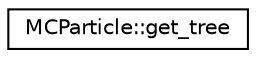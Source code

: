 digraph "Graphical Class Hierarchy"
{
 // LATEX_PDF_SIZE
  edge [fontname="Helvetica",fontsize="10",labelfontname="Helvetica",labelfontsize="10"];
  node [fontname="Helvetica",fontsize="10",shape=record];
  rankdir="LR";
  Node0 [label="MCParticle::get_tree",height=0.2,width=0.4,color="black", fillcolor="white", style="filled",URL="$struct_m_c_particle_1_1get__tree.html",tooltip="get MC history tree for a given MCParticle index"];
}
